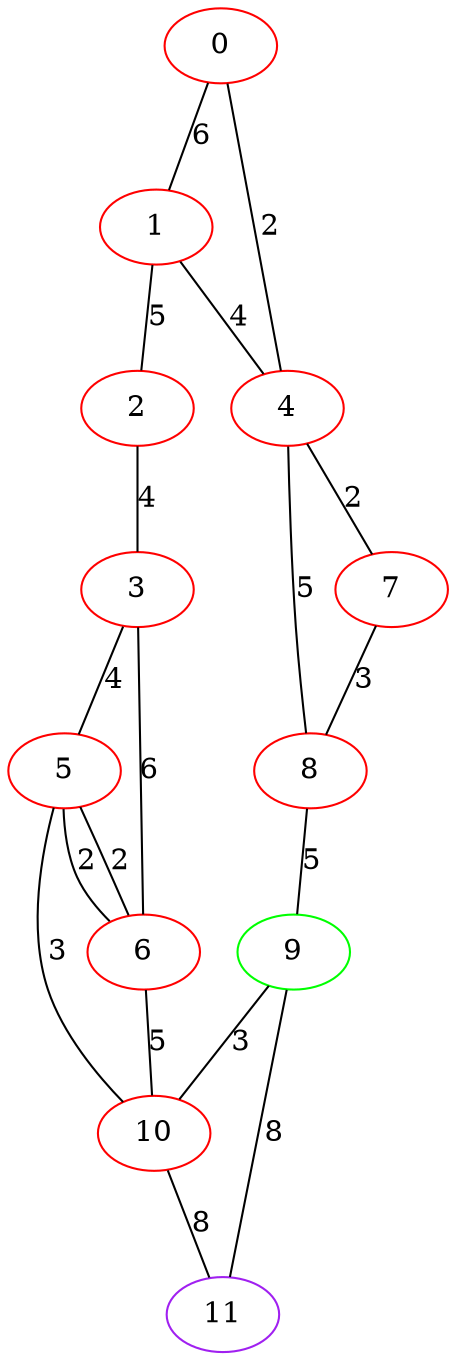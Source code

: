 graph "" {
0 [color=red, weight=1];
1 [color=red, weight=1];
2 [color=red, weight=1];
3 [color=red, weight=1];
4 [color=red, weight=1];
5 [color=red, weight=1];
6 [color=red, weight=1];
7 [color=red, weight=1];
8 [color=red, weight=1];
9 [color=green, weight=2];
10 [color=red, weight=1];
11 [color=purple, weight=4];
0 -- 1  [key=0, label=6];
0 -- 4  [key=0, label=2];
1 -- 2  [key=0, label=5];
1 -- 4  [key=0, label=4];
2 -- 3  [key=0, label=4];
3 -- 5  [key=0, label=4];
3 -- 6  [key=0, label=6];
4 -- 8  [key=0, label=5];
4 -- 7  [key=0, label=2];
5 -- 10  [key=0, label=3];
5 -- 6  [key=0, label=2];
5 -- 6  [key=1, label=2];
6 -- 10  [key=0, label=5];
7 -- 8  [key=0, label=3];
8 -- 9  [key=0, label=5];
9 -- 10  [key=0, label=3];
9 -- 11  [key=0, label=8];
10 -- 11  [key=0, label=8];
}
